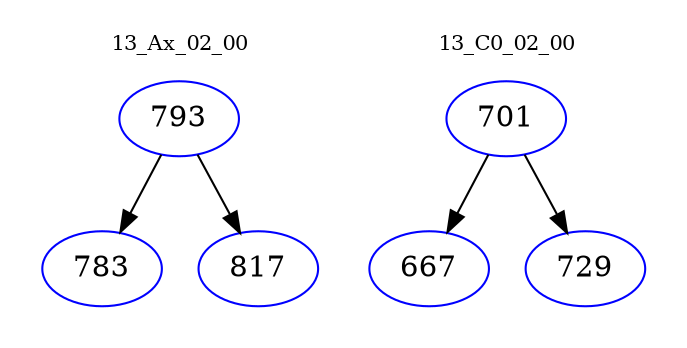 digraph{
subgraph cluster_0 {
color = white
label = "13_Ax_02_00";
fontsize=10;
T0_793 [label="793", color="blue"]
T0_793 -> T0_783 [color="black"]
T0_783 [label="783", color="blue"]
T0_793 -> T0_817 [color="black"]
T0_817 [label="817", color="blue"]
}
subgraph cluster_1 {
color = white
label = "13_C0_02_00";
fontsize=10;
T1_701 [label="701", color="blue"]
T1_701 -> T1_667 [color="black"]
T1_667 [label="667", color="blue"]
T1_701 -> T1_729 [color="black"]
T1_729 [label="729", color="blue"]
}
}

